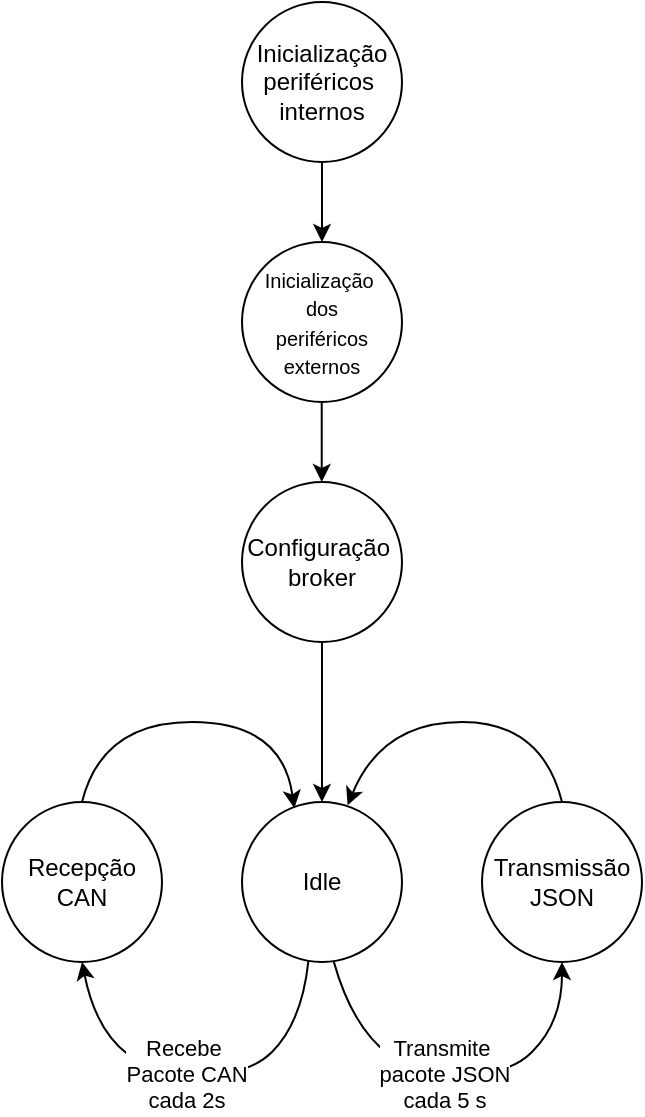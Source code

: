 <mxfile version="28.2.8">
  <diagram name="Página-1" id="nlto6g4KFEhENt3lWQ-K">
    <mxGraphModel dx="1226" dy="1905" grid="1" gridSize="10" guides="1" tooltips="1" connect="1" arrows="1" fold="1" page="1" pageScale="1" pageWidth="827" pageHeight="1169" math="0" shadow="0">
      <root>
        <mxCell id="0" />
        <mxCell id="1" parent="0" />
        <mxCell id="c0aZRSFIFbcgfxnzL40h-1" value="" style="ellipse;whiteSpace=wrap;html=1;aspect=fixed;" vertex="1" parent="1">
          <mxGeometry x="400" y="-1060" width="80" height="80" as="geometry" />
        </mxCell>
        <mxCell id="c0aZRSFIFbcgfxnzL40h-2" value="" style="ellipse;whiteSpace=wrap;html=1;aspect=fixed;" vertex="1" parent="1">
          <mxGeometry x="400" y="-940" width="80" height="80" as="geometry" />
        </mxCell>
        <mxCell id="c0aZRSFIFbcgfxnzL40h-3" value="" style="ellipse;whiteSpace=wrap;html=1;aspect=fixed;" vertex="1" parent="1">
          <mxGeometry x="400" y="-820" width="80" height="80" as="geometry" />
        </mxCell>
        <mxCell id="c0aZRSFIFbcgfxnzL40h-4" value="Idle" style="ellipse;whiteSpace=wrap;html=1;aspect=fixed;" vertex="1" parent="1">
          <mxGeometry x="400" y="-660" width="80" height="80" as="geometry" />
        </mxCell>
        <mxCell id="c0aZRSFIFbcgfxnzL40h-5" value="" style="ellipse;whiteSpace=wrap;html=1;aspect=fixed;" vertex="1" parent="1">
          <mxGeometry x="280" y="-660" width="80" height="80" as="geometry" />
        </mxCell>
        <mxCell id="c0aZRSFIFbcgfxnzL40h-6" value="" style="ellipse;whiteSpace=wrap;html=1;aspect=fixed;" vertex="1" parent="1">
          <mxGeometry x="520" y="-660" width="80" height="80" as="geometry" />
        </mxCell>
        <mxCell id="c0aZRSFIFbcgfxnzL40h-7" value="Inicialização periféricos&amp;nbsp;&lt;div&gt;internos&lt;/div&gt;" style="text;html=1;whiteSpace=wrap;strokeColor=none;fillColor=none;align=center;verticalAlign=middle;rounded=0;" vertex="1" parent="1">
          <mxGeometry x="410" y="-1035" width="60" height="30" as="geometry" />
        </mxCell>
        <mxCell id="c0aZRSFIFbcgfxnzL40h-8" value="&lt;font style=&quot;font-size: 10px;&quot;&gt;Inicialização&amp;nbsp; dos periféricos externos&lt;/font&gt;" style="text;html=1;whiteSpace=wrap;strokeColor=none;fillColor=none;align=center;verticalAlign=middle;rounded=0;" vertex="1" parent="1">
          <mxGeometry x="410" y="-915" width="60" height="30" as="geometry" />
        </mxCell>
        <mxCell id="c0aZRSFIFbcgfxnzL40h-9" value="Configuração&amp;nbsp;&lt;div&gt;broker&lt;/div&gt;" style="text;html=1;whiteSpace=wrap;strokeColor=none;fillColor=none;align=center;verticalAlign=middle;rounded=0;" vertex="1" parent="1">
          <mxGeometry x="410" y="-795" width="60" height="30" as="geometry" />
        </mxCell>
        <mxCell id="c0aZRSFIFbcgfxnzL40h-10" value="Recepção&lt;div&gt;CAN&lt;/div&gt;" style="text;html=1;whiteSpace=wrap;strokeColor=none;fillColor=none;align=center;verticalAlign=middle;rounded=0;" vertex="1" parent="1">
          <mxGeometry x="290" y="-635" width="60" height="30" as="geometry" />
        </mxCell>
        <mxCell id="c0aZRSFIFbcgfxnzL40h-12" value="Transmissão&lt;div&gt;JSON&lt;/div&gt;" style="text;html=1;whiteSpace=wrap;strokeColor=none;fillColor=none;align=center;verticalAlign=middle;rounded=0;" vertex="1" parent="1">
          <mxGeometry x="530" y="-635" width="60" height="30" as="geometry" />
        </mxCell>
        <mxCell id="c0aZRSFIFbcgfxnzL40h-13" value="" style="curved=1;endArrow=classic;html=1;rounded=0;exitX=0.415;exitY=0.993;exitDx=0;exitDy=0;entryX=0.5;entryY=1;entryDx=0;entryDy=0;exitPerimeter=0;" edge="1" parent="1" source="c0aZRSFIFbcgfxnzL40h-4" target="c0aZRSFIFbcgfxnzL40h-5">
          <mxGeometry width="50" height="50" relative="1" as="geometry">
            <mxPoint x="430" y="-580" as="sourcePoint" />
            <mxPoint x="330" y="-578" as="targetPoint" />
            <Array as="points">
              <mxPoint x="430" y="-550" />
              <mxPoint x="400" y="-520" />
              <mxPoint x="330" y="-530" />
            </Array>
          </mxGeometry>
        </mxCell>
        <mxCell id="c0aZRSFIFbcgfxnzL40h-21" value="Recebe&amp;nbsp;&lt;div&gt;Pacote CAN&lt;/div&gt;&lt;div&gt;cada 2s&lt;/div&gt;" style="edgeLabel;html=1;align=center;verticalAlign=middle;resizable=0;points=[];" vertex="1" connectable="0" parent="c0aZRSFIFbcgfxnzL40h-13">
          <mxGeometry x="0.043" relative="1" as="geometry">
            <mxPoint as="offset" />
          </mxGeometry>
        </mxCell>
        <mxCell id="c0aZRSFIFbcgfxnzL40h-14" value="" style="endArrow=classic;html=1;rounded=0;entryX=0.5;entryY=0;entryDx=0;entryDy=0;exitX=0.5;exitY=1;exitDx=0;exitDy=0;" edge="1" parent="1" source="c0aZRSFIFbcgfxnzL40h-1" target="c0aZRSFIFbcgfxnzL40h-2">
          <mxGeometry width="50" height="50" relative="1" as="geometry">
            <mxPoint x="230" y="-940" as="sourcePoint" />
            <mxPoint x="280" y="-990" as="targetPoint" />
          </mxGeometry>
        </mxCell>
        <mxCell id="c0aZRSFIFbcgfxnzL40h-16" value="" style="endArrow=classic;html=1;rounded=0;exitX=0.5;exitY=1;exitDx=0;exitDy=0;entryX=0.5;entryY=0;entryDx=0;entryDy=0;" edge="1" parent="1" source="c0aZRSFIFbcgfxnzL40h-3" target="c0aZRSFIFbcgfxnzL40h-4">
          <mxGeometry width="50" height="50" relative="1" as="geometry">
            <mxPoint x="470" y="-690" as="sourcePoint" />
            <mxPoint x="520" y="-740" as="targetPoint" />
          </mxGeometry>
        </mxCell>
        <mxCell id="c0aZRSFIFbcgfxnzL40h-17" value="" style="curved=1;endArrow=classic;html=1;rounded=0;exitX=0.573;exitY=0.996;exitDx=0;exitDy=0;entryX=0.5;entryY=1;entryDx=0;entryDy=0;exitPerimeter=0;" edge="1" parent="1" source="c0aZRSFIFbcgfxnzL40h-4" target="c0aZRSFIFbcgfxnzL40h-6">
          <mxGeometry width="50" height="50" relative="1" as="geometry">
            <mxPoint x="450" y="-580" as="sourcePoint" />
            <mxPoint x="570" y="-578" as="targetPoint" />
            <Array as="points">
              <mxPoint x="460" y="-530" />
              <mxPoint x="530" y="-520" />
              <mxPoint x="560" y="-550" />
            </Array>
          </mxGeometry>
        </mxCell>
        <mxCell id="c0aZRSFIFbcgfxnzL40h-22" value="Transmite&amp;nbsp;&lt;div&gt;pacote JSON&lt;/div&gt;&lt;div&gt;cada 5 s&lt;/div&gt;" style="edgeLabel;html=1;align=center;verticalAlign=middle;resizable=0;points=[];" vertex="1" connectable="0" parent="c0aZRSFIFbcgfxnzL40h-17">
          <mxGeometry x="-0.049" relative="1" as="geometry">
            <mxPoint as="offset" />
          </mxGeometry>
        </mxCell>
        <mxCell id="c0aZRSFIFbcgfxnzL40h-19" value="" style="curved=1;endArrow=classic;html=1;rounded=0;entryX=0.327;entryY=0.039;entryDx=0;entryDy=0;entryPerimeter=0;" edge="1" parent="1" target="c0aZRSFIFbcgfxnzL40h-4">
          <mxGeometry width="50" height="50" relative="1" as="geometry">
            <mxPoint x="320" y="-660" as="sourcePoint" />
            <mxPoint x="370" y="-710" as="targetPoint" />
            <Array as="points">
              <mxPoint x="330" y="-700" />
              <mxPoint x="420" y="-700" />
            </Array>
          </mxGeometry>
        </mxCell>
        <mxCell id="c0aZRSFIFbcgfxnzL40h-20" value="" style="curved=1;endArrow=classic;html=1;rounded=0;entryX=0.66;entryY=0.021;entryDx=0;entryDy=0;entryPerimeter=0;exitX=0.5;exitY=0;exitDx=0;exitDy=0;" edge="1" parent="1" source="c0aZRSFIFbcgfxnzL40h-6" target="c0aZRSFIFbcgfxnzL40h-4">
          <mxGeometry width="50" height="50" relative="1" as="geometry">
            <mxPoint x="556" y="-660" as="sourcePoint" />
            <mxPoint x="450" y="-663" as="targetPoint" />
            <Array as="points">
              <mxPoint x="550" y="-700" />
              <mxPoint x="470" y="-700" />
            </Array>
          </mxGeometry>
        </mxCell>
        <mxCell id="c0aZRSFIFbcgfxnzL40h-23" value="" style="endArrow=classic;html=1;rounded=0;entryX=0.5;entryY=0;entryDx=0;entryDy=0;exitX=0.5;exitY=1;exitDx=0;exitDy=0;" edge="1" parent="1">
          <mxGeometry width="50" height="50" relative="1" as="geometry">
            <mxPoint x="439.86" y="-860" as="sourcePoint" />
            <mxPoint x="439.86" y="-820" as="targetPoint" />
          </mxGeometry>
        </mxCell>
      </root>
    </mxGraphModel>
  </diagram>
</mxfile>
